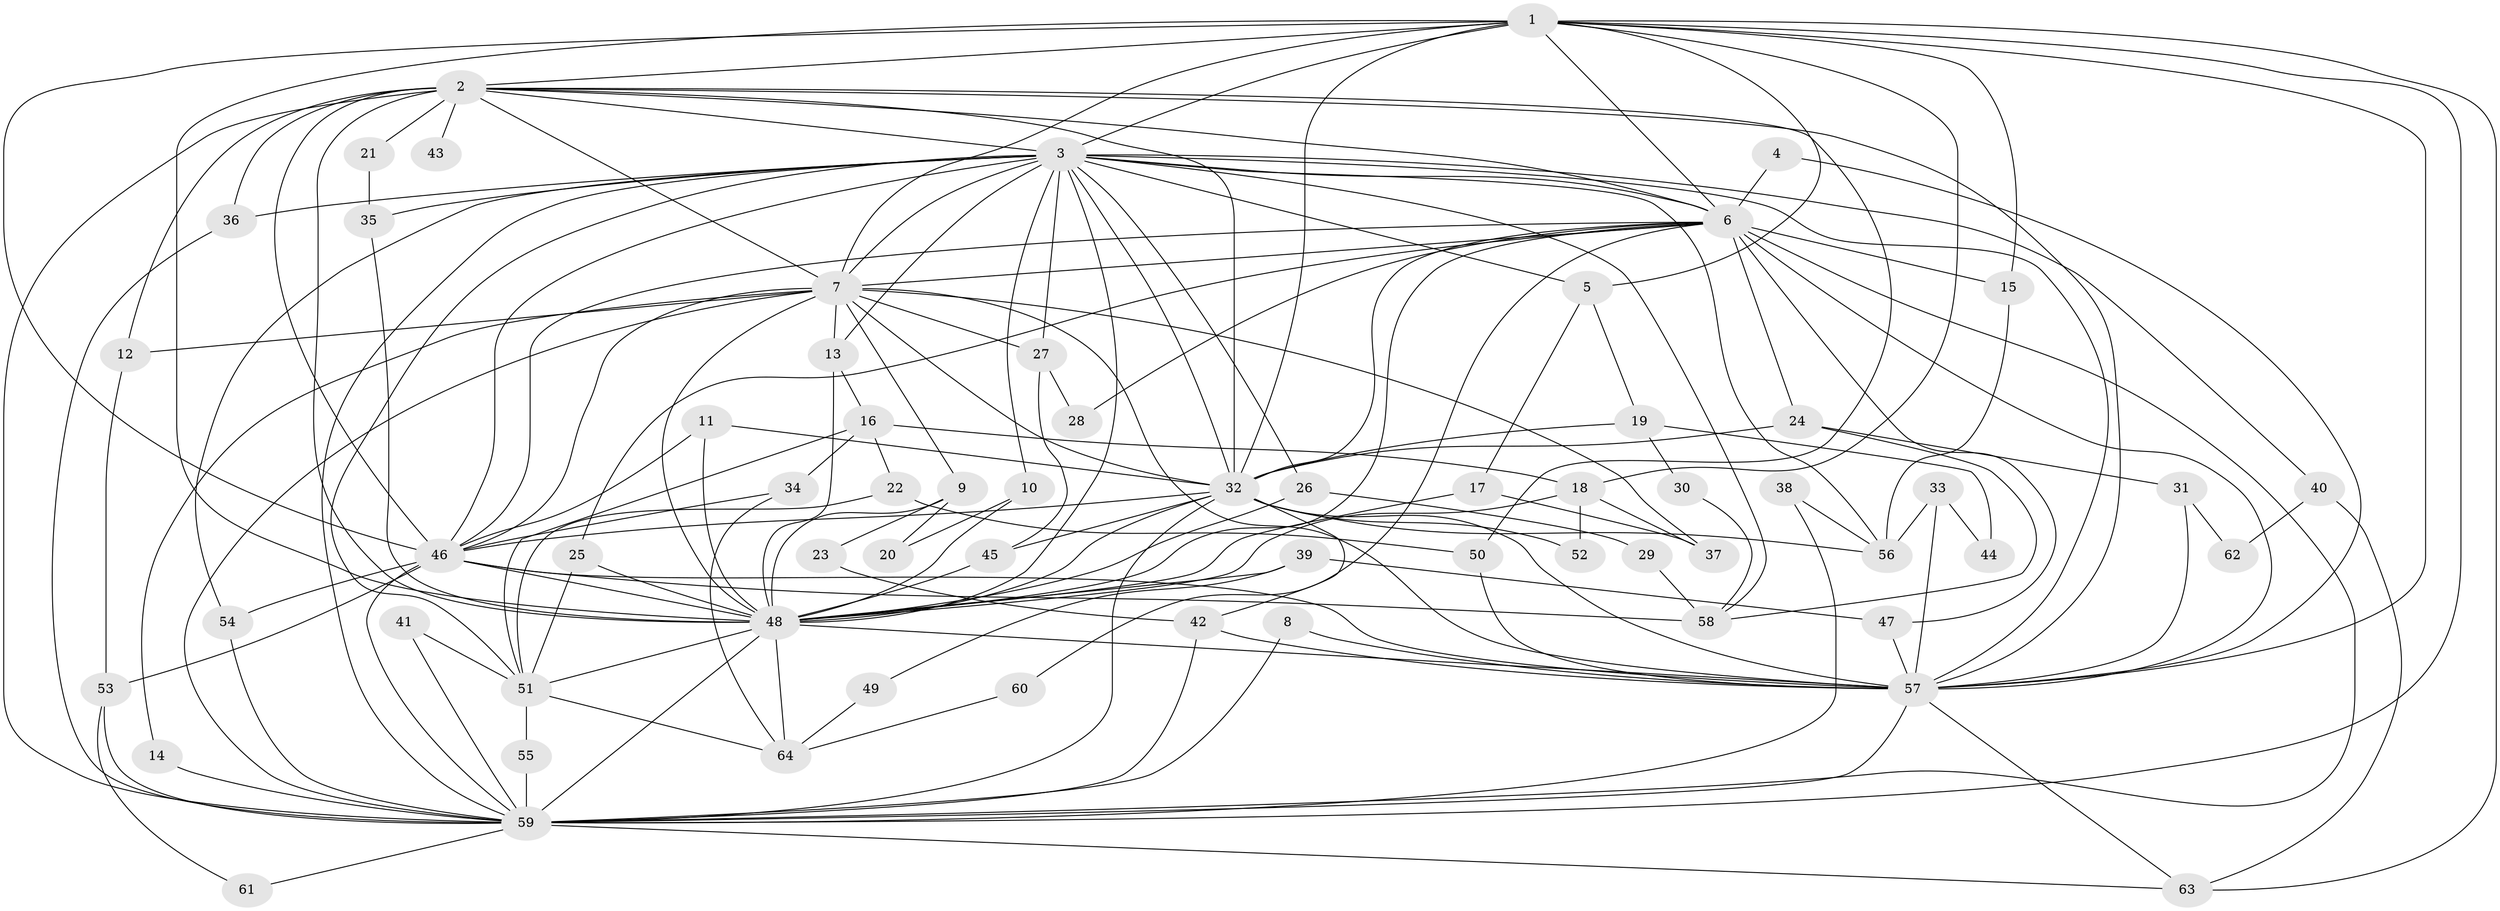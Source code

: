 // original degree distribution, {16: 0.011111111111111112, 26: 0.011111111111111112, 14: 0.011111111111111112, 19: 0.011111111111111112, 18: 0.011111111111111112, 17: 0.022222222222222223, 15: 0.011111111111111112, 24: 0.011111111111111112, 21: 0.011111111111111112, 4: 0.1111111111111111, 2: 0.5, 3: 0.2, 8: 0.011111111111111112, 6: 0.011111111111111112, 5: 0.05555555555555555}
// Generated by graph-tools (version 1.1) at 2025/36/03/04/25 23:36:18]
// undirected, 64 vertices, 167 edges
graph export_dot {
  node [color=gray90,style=filled];
  1;
  2;
  3;
  4;
  5;
  6;
  7;
  8;
  9;
  10;
  11;
  12;
  13;
  14;
  15;
  16;
  17;
  18;
  19;
  20;
  21;
  22;
  23;
  24;
  25;
  26;
  27;
  28;
  29;
  30;
  31;
  32;
  33;
  34;
  35;
  36;
  37;
  38;
  39;
  40;
  41;
  42;
  43;
  44;
  45;
  46;
  47;
  48;
  49;
  50;
  51;
  52;
  53;
  54;
  55;
  56;
  57;
  58;
  59;
  60;
  61;
  62;
  63;
  64;
  1 -- 2 [weight=1.0];
  1 -- 3 [weight=1.0];
  1 -- 5 [weight=1.0];
  1 -- 6 [weight=1.0];
  1 -- 7 [weight=1.0];
  1 -- 15 [weight=1.0];
  1 -- 18 [weight=1.0];
  1 -- 32 [weight=1.0];
  1 -- 46 [weight=1.0];
  1 -- 48 [weight=2.0];
  1 -- 57 [weight=1.0];
  1 -- 59 [weight=1.0];
  1 -- 63 [weight=1.0];
  2 -- 3 [weight=1.0];
  2 -- 6 [weight=1.0];
  2 -- 7 [weight=1.0];
  2 -- 12 [weight=1.0];
  2 -- 21 [weight=1.0];
  2 -- 32 [weight=1.0];
  2 -- 36 [weight=1.0];
  2 -- 43 [weight=1.0];
  2 -- 46 [weight=1.0];
  2 -- 48 [weight=1.0];
  2 -- 50 [weight=1.0];
  2 -- 57 [weight=1.0];
  2 -- 59 [weight=1.0];
  3 -- 5 [weight=1.0];
  3 -- 6 [weight=1.0];
  3 -- 7 [weight=1.0];
  3 -- 10 [weight=1.0];
  3 -- 13 [weight=1.0];
  3 -- 26 [weight=1.0];
  3 -- 27 [weight=1.0];
  3 -- 32 [weight=1.0];
  3 -- 35 [weight=1.0];
  3 -- 36 [weight=1.0];
  3 -- 40 [weight=1.0];
  3 -- 46 [weight=1.0];
  3 -- 48 [weight=1.0];
  3 -- 51 [weight=1.0];
  3 -- 54 [weight=1.0];
  3 -- 56 [weight=1.0];
  3 -- 57 [weight=2.0];
  3 -- 58 [weight=1.0];
  3 -- 59 [weight=1.0];
  4 -- 6 [weight=1.0];
  4 -- 57 [weight=1.0];
  5 -- 17 [weight=1.0];
  5 -- 19 [weight=1.0];
  6 -- 7 [weight=1.0];
  6 -- 15 [weight=1.0];
  6 -- 24 [weight=1.0];
  6 -- 25 [weight=1.0];
  6 -- 28 [weight=1.0];
  6 -- 32 [weight=1.0];
  6 -- 46 [weight=2.0];
  6 -- 47 [weight=1.0];
  6 -- 48 [weight=2.0];
  6 -- 57 [weight=1.0];
  6 -- 59 [weight=1.0];
  6 -- 60 [weight=1.0];
  7 -- 9 [weight=1.0];
  7 -- 12 [weight=1.0];
  7 -- 13 [weight=1.0];
  7 -- 14 [weight=1.0];
  7 -- 27 [weight=1.0];
  7 -- 32 [weight=1.0];
  7 -- 37 [weight=1.0];
  7 -- 46 [weight=2.0];
  7 -- 48 [weight=1.0];
  7 -- 57 [weight=1.0];
  7 -- 59 [weight=1.0];
  8 -- 57 [weight=1.0];
  8 -- 59 [weight=1.0];
  9 -- 20 [weight=1.0];
  9 -- 23 [weight=1.0];
  9 -- 48 [weight=1.0];
  10 -- 20 [weight=1.0];
  10 -- 48 [weight=1.0];
  11 -- 32 [weight=1.0];
  11 -- 46 [weight=1.0];
  11 -- 48 [weight=1.0];
  12 -- 53 [weight=1.0];
  13 -- 16 [weight=1.0];
  13 -- 48 [weight=1.0];
  14 -- 59 [weight=1.0];
  15 -- 56 [weight=1.0];
  16 -- 18 [weight=1.0];
  16 -- 22 [weight=1.0];
  16 -- 34 [weight=1.0];
  16 -- 51 [weight=1.0];
  17 -- 37 [weight=1.0];
  17 -- 48 [weight=1.0];
  18 -- 37 [weight=1.0];
  18 -- 48 [weight=1.0];
  18 -- 52 [weight=1.0];
  19 -- 30 [weight=1.0];
  19 -- 32 [weight=1.0];
  19 -- 44 [weight=1.0];
  21 -- 35 [weight=1.0];
  22 -- 50 [weight=1.0];
  22 -- 51 [weight=1.0];
  23 -- 42 [weight=1.0];
  24 -- 31 [weight=1.0];
  24 -- 32 [weight=1.0];
  24 -- 58 [weight=1.0];
  25 -- 48 [weight=1.0];
  25 -- 51 [weight=1.0];
  26 -- 29 [weight=1.0];
  26 -- 48 [weight=1.0];
  27 -- 28 [weight=1.0];
  27 -- 45 [weight=1.0];
  29 -- 58 [weight=1.0];
  30 -- 58 [weight=1.0];
  31 -- 57 [weight=1.0];
  31 -- 62 [weight=1.0];
  32 -- 42 [weight=1.0];
  32 -- 45 [weight=1.0];
  32 -- 46 [weight=1.0];
  32 -- 48 [weight=2.0];
  32 -- 52 [weight=1.0];
  32 -- 56 [weight=1.0];
  32 -- 57 [weight=1.0];
  32 -- 59 [weight=1.0];
  33 -- 44 [weight=1.0];
  33 -- 56 [weight=1.0];
  33 -- 57 [weight=1.0];
  34 -- 46 [weight=1.0];
  34 -- 64 [weight=1.0];
  35 -- 48 [weight=1.0];
  36 -- 59 [weight=1.0];
  38 -- 56 [weight=1.0];
  38 -- 59 [weight=1.0];
  39 -- 47 [weight=1.0];
  39 -- 48 [weight=1.0];
  39 -- 49 [weight=1.0];
  40 -- 62 [weight=1.0];
  40 -- 63 [weight=1.0];
  41 -- 51 [weight=1.0];
  41 -- 59 [weight=1.0];
  42 -- 57 [weight=1.0];
  42 -- 59 [weight=1.0];
  45 -- 48 [weight=1.0];
  46 -- 48 [weight=1.0];
  46 -- 53 [weight=1.0];
  46 -- 54 [weight=1.0];
  46 -- 57 [weight=1.0];
  46 -- 58 [weight=2.0];
  46 -- 59 [weight=1.0];
  47 -- 57 [weight=1.0];
  48 -- 51 [weight=1.0];
  48 -- 57 [weight=1.0];
  48 -- 59 [weight=2.0];
  48 -- 64 [weight=1.0];
  49 -- 64 [weight=1.0];
  50 -- 57 [weight=1.0];
  51 -- 55 [weight=1.0];
  51 -- 64 [weight=1.0];
  53 -- 59 [weight=1.0];
  53 -- 61 [weight=1.0];
  54 -- 59 [weight=1.0];
  55 -- 59 [weight=1.0];
  57 -- 59 [weight=1.0];
  57 -- 63 [weight=1.0];
  59 -- 61 [weight=1.0];
  59 -- 63 [weight=1.0];
  60 -- 64 [weight=1.0];
}
